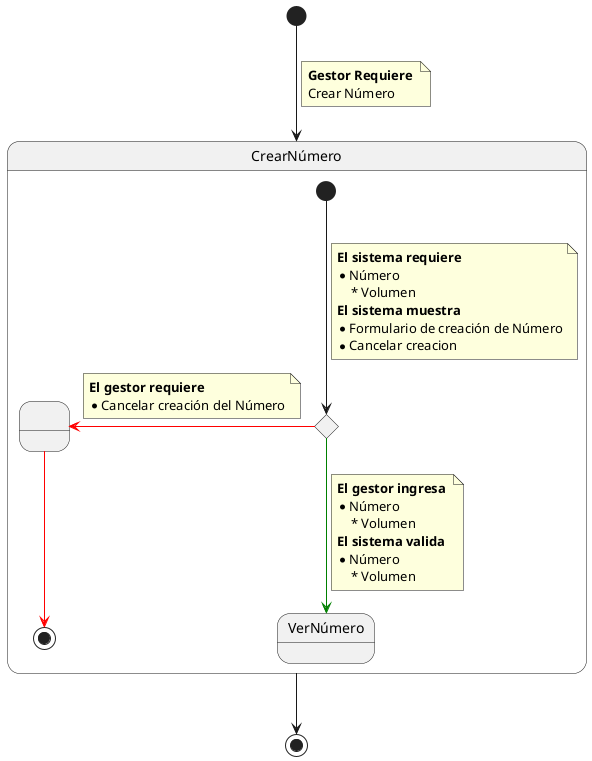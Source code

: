 @startuml Detalle Caso de Uso Crear Número

State CrearNúmero {

    State " " as vacio2 <<choice>>
    State " " as vacio3
    State VerNúmero

    [*] ---> vacio2
    note on link
        **El sistema requiere **
        * Número
            * Volumen
        **El sistema muestra **
        * Formulario de creación de Número
        * Cancelar creacion
    end note
    

    vacio2 -[#green]-> VerNúmero 
    note on link
        **El gestor ingresa **
        * Número
            * Volumen
        **El sistema valida **
        * Número
            * Volumen
    end note
    vacio2 -l[#red]-> vacio3
    note on link
        **El gestor requiere **
        * Cancelar creación del Número
    end note    
    vacio3 -[#red]-> [*]

}

[*] --> CrearNúmero
note on link
    **Gestor Requiere **
    Crear Número
end note

CrearNúmero --> [*]





@enduml